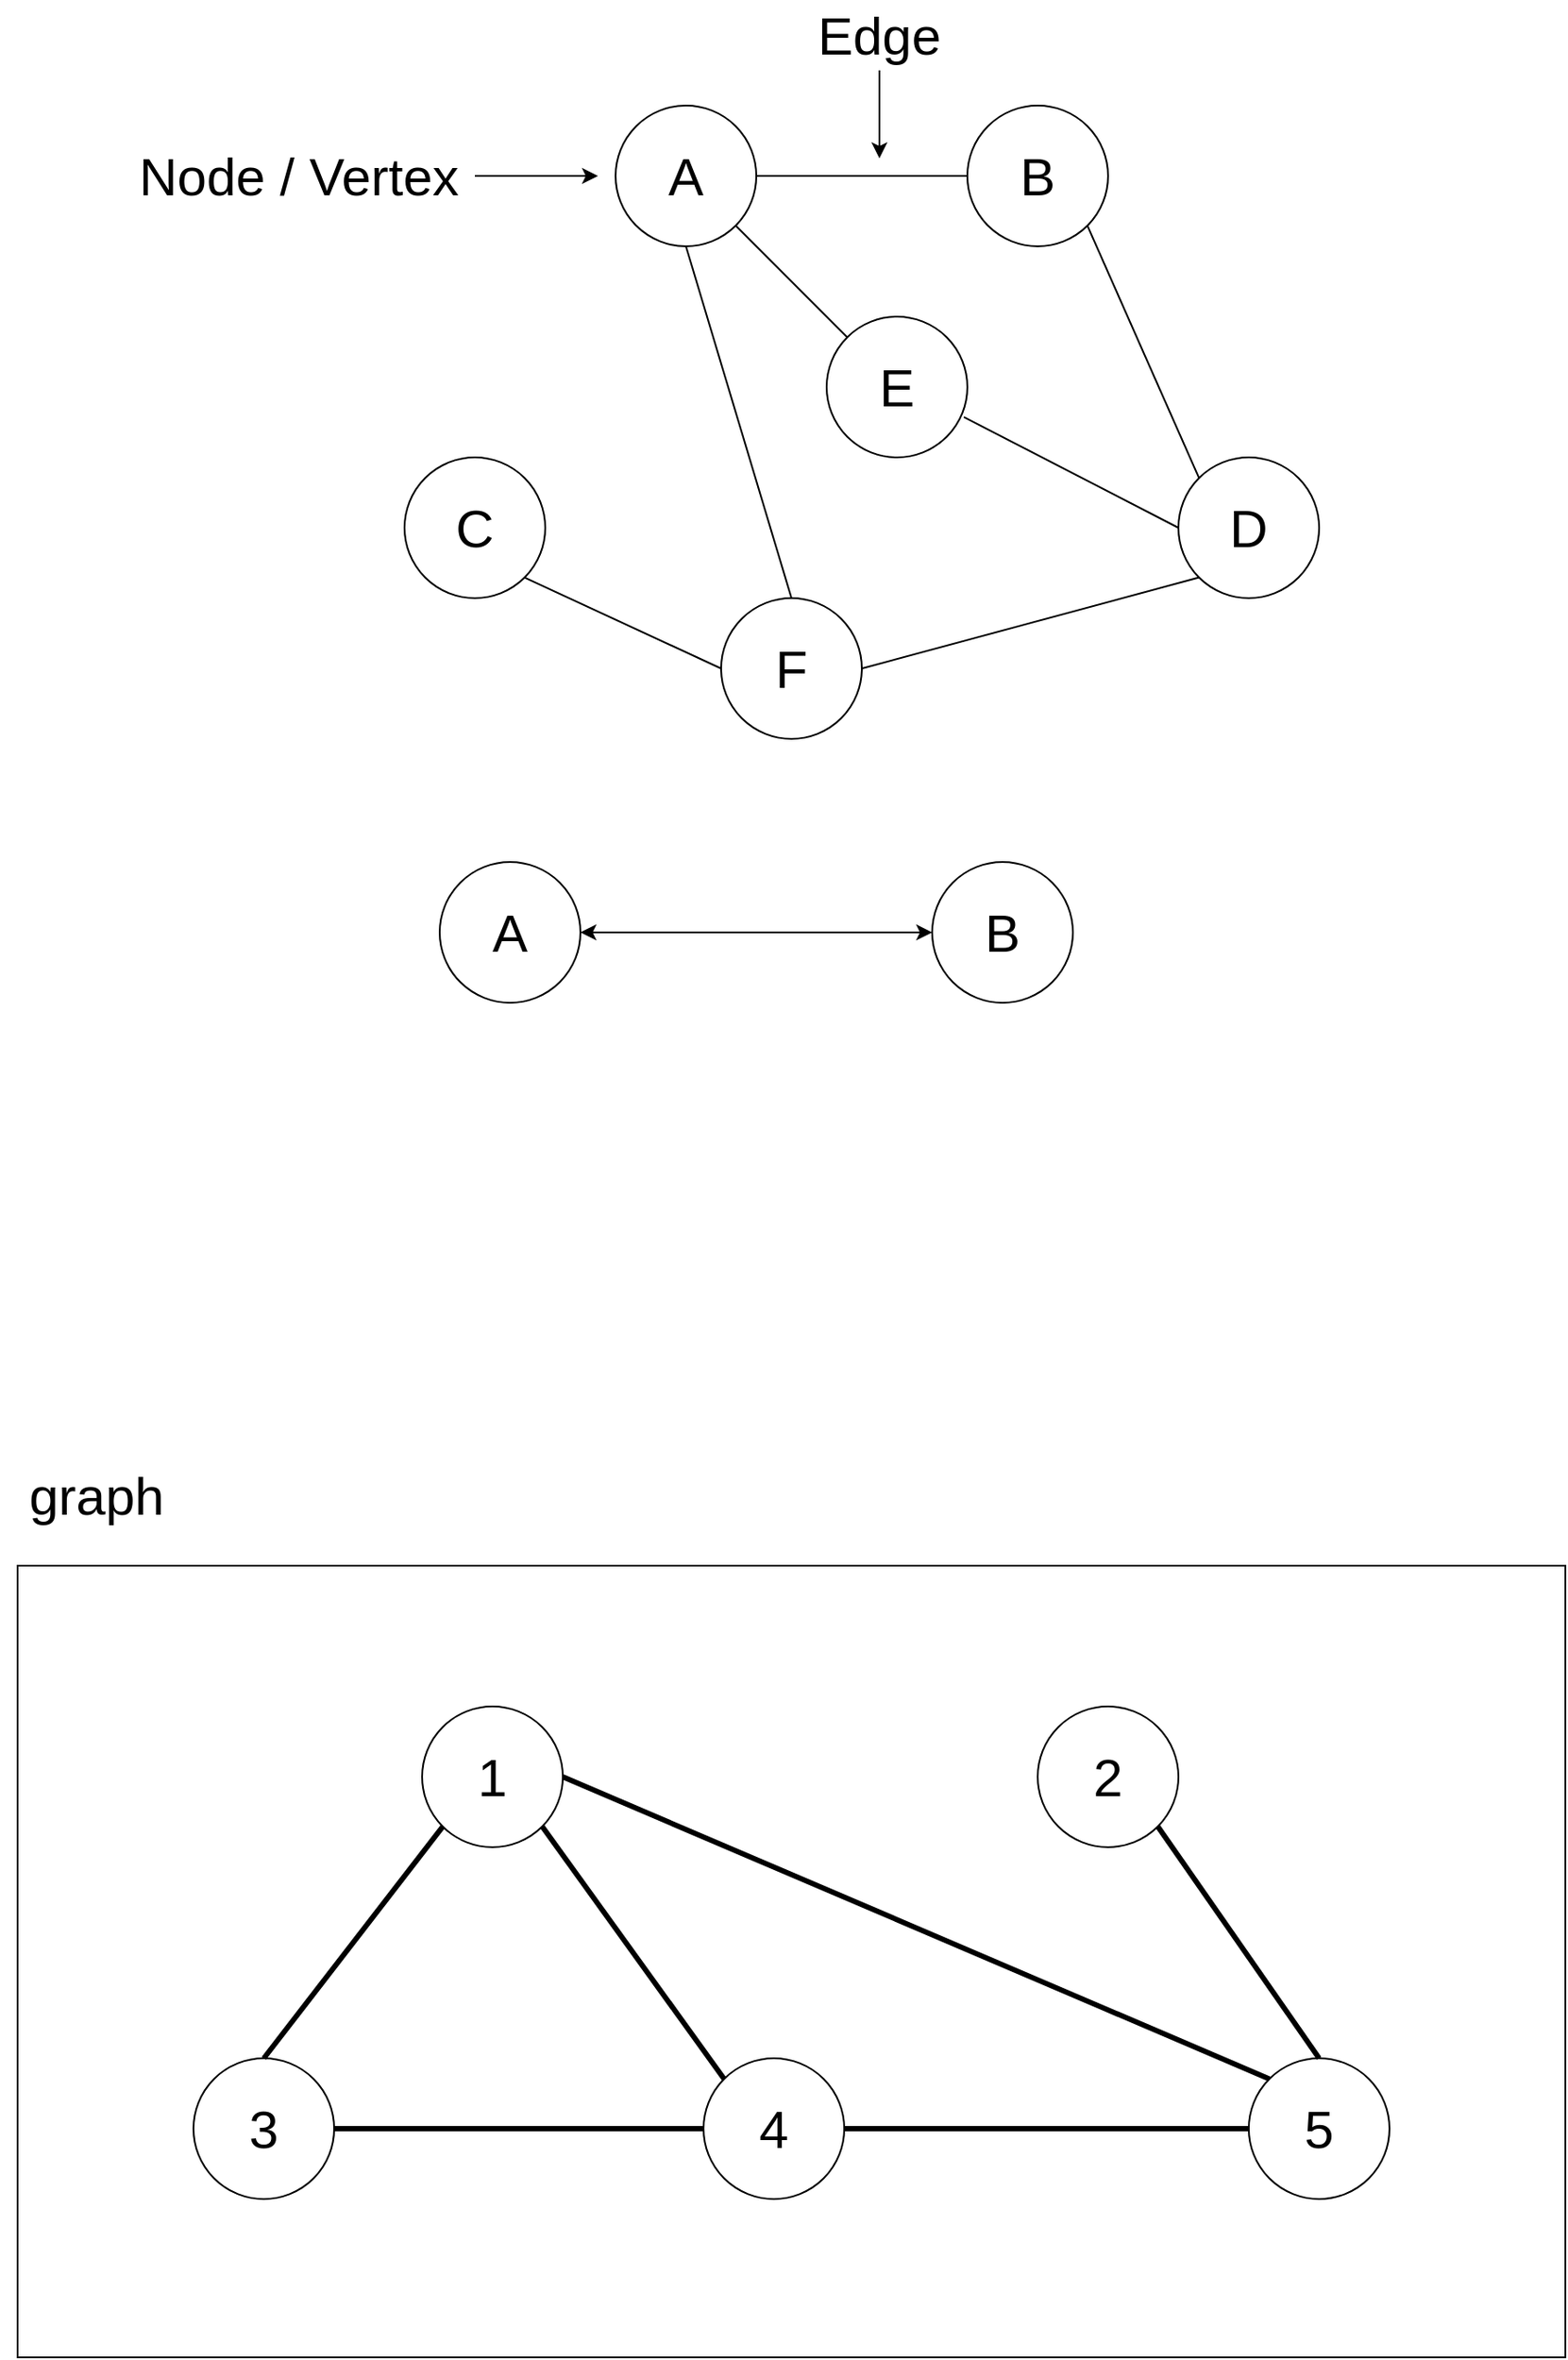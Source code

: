 <mxfile version="13.0.5" type="device"><diagram id="_ACUr9-bnXmTfMXNdZh7" name="Page-1"><mxGraphModel dx="1730" dy="1817" grid="1" gridSize="10" guides="1" tooltips="1" connect="1" arrows="1" fold="1" page="1" pageScale="1" pageWidth="1100" pageHeight="850" math="0" shadow="0"><root><mxCell id="0"/><mxCell id="1" parent="0"/><mxCell id="wNrPDALJnP56GIIywSf3-1" value="&lt;font style=&quot;font-size: 30px&quot;&gt;A&lt;/font&gt;" style="ellipse;whiteSpace=wrap;html=1;aspect=fixed;" vertex="1" parent="1"><mxGeometry x="460" y="-710" width="80" height="80" as="geometry"/></mxCell><mxCell id="wNrPDALJnP56GIIywSf3-2" value="&lt;font style=&quot;font-size: 30px&quot;&gt;B&lt;/font&gt;" style="ellipse;whiteSpace=wrap;html=1;aspect=fixed;" vertex="1" parent="1"><mxGeometry x="660" y="-710" width="80" height="80" as="geometry"/></mxCell><mxCell id="wNrPDALJnP56GIIywSf3-3" value="&lt;font style=&quot;font-size: 30px&quot;&gt;E&lt;/font&gt;" style="ellipse;whiteSpace=wrap;html=1;aspect=fixed;" vertex="1" parent="1"><mxGeometry x="580" y="-590" width="80" height="80" as="geometry"/></mxCell><mxCell id="wNrPDALJnP56GIIywSf3-4" value="&lt;font style=&quot;font-size: 30px&quot;&gt;D&lt;/font&gt;" style="ellipse;whiteSpace=wrap;html=1;aspect=fixed;" vertex="1" parent="1"><mxGeometry x="780" y="-510" width="80" height="80" as="geometry"/></mxCell><mxCell id="wNrPDALJnP56GIIywSf3-5" value="&lt;font style=&quot;font-size: 30px&quot;&gt;C&lt;/font&gt;" style="ellipse;whiteSpace=wrap;html=1;aspect=fixed;" vertex="1" parent="1"><mxGeometry x="340" y="-510" width="80" height="80" as="geometry"/></mxCell><mxCell id="wNrPDALJnP56GIIywSf3-6" value="&lt;font style=&quot;font-size: 30px&quot;&gt;F&lt;/font&gt;" style="ellipse;whiteSpace=wrap;html=1;aspect=fixed;" vertex="1" parent="1"><mxGeometry x="520" y="-430" width="80" height="80" as="geometry"/></mxCell><mxCell id="wNrPDALJnP56GIIywSf3-11" style="edgeStyle=orthogonalEdgeStyle;rounded=0;orthogonalLoop=1;jettySize=auto;html=1;" edge="1" parent="1" source="wNrPDALJnP56GIIywSf3-8"><mxGeometry relative="1" as="geometry"><mxPoint x="450" y="-670" as="targetPoint"/></mxGeometry></mxCell><mxCell id="wNrPDALJnP56GIIywSf3-8" value="&lt;font style=&quot;font-size: 30px&quot;&gt;Node / Vertex&lt;/font&gt;" style="text;html=1;strokeColor=none;fillColor=none;align=center;verticalAlign=middle;whiteSpace=wrap;rounded=0;" vertex="1" parent="1"><mxGeometry x="180" y="-685" width="200" height="30" as="geometry"/></mxCell><mxCell id="wNrPDALJnP56GIIywSf3-12" value="" style="endArrow=none;html=1;exitX=1;exitY=0.5;exitDx=0;exitDy=0;entryX=0;entryY=0.5;entryDx=0;entryDy=0;" edge="1" parent="1" source="wNrPDALJnP56GIIywSf3-1" target="wNrPDALJnP56GIIywSf3-2"><mxGeometry width="50" height="50" relative="1" as="geometry"><mxPoint x="570" y="-660" as="sourcePoint"/><mxPoint x="620" y="-710" as="targetPoint"/></mxGeometry></mxCell><mxCell id="wNrPDALJnP56GIIywSf3-13" value="" style="endArrow=none;html=1;exitX=0.5;exitY=1;exitDx=0;exitDy=0;entryX=0.5;entryY=0;entryDx=0;entryDy=0;" edge="1" parent="1" source="wNrPDALJnP56GIIywSf3-1" target="wNrPDALJnP56GIIywSf3-6"><mxGeometry width="50" height="50" relative="1" as="geometry"><mxPoint x="500" y="-600" as="sourcePoint"/><mxPoint x="620" y="-600" as="targetPoint"/></mxGeometry></mxCell><mxCell id="wNrPDALJnP56GIIywSf3-14" value="" style="endArrow=none;html=1;exitX=1;exitY=1;exitDx=0;exitDy=0;entryX=0;entryY=0.5;entryDx=0;entryDy=0;" edge="1" parent="1" source="wNrPDALJnP56GIIywSf3-5" target="wNrPDALJnP56GIIywSf3-6"><mxGeometry width="50" height="50" relative="1" as="geometry"><mxPoint x="510" y="-620" as="sourcePoint"/><mxPoint x="570" y="-420" as="targetPoint"/></mxGeometry></mxCell><mxCell id="wNrPDALJnP56GIIywSf3-15" value="" style="endArrow=none;html=1;exitX=1;exitY=1;exitDx=0;exitDy=0;entryX=0;entryY=0;entryDx=0;entryDy=0;" edge="1" parent="1" source="wNrPDALJnP56GIIywSf3-1" target="wNrPDALJnP56GIIywSf3-3"><mxGeometry width="50" height="50" relative="1" as="geometry"><mxPoint x="570.004" y="-629.996" as="sourcePoint"/><mxPoint x="681.72" y="-578.28" as="targetPoint"/></mxGeometry></mxCell><mxCell id="wNrPDALJnP56GIIywSf3-16" value="" style="endArrow=none;html=1;exitX=0.975;exitY=0.713;exitDx=0;exitDy=0;entryX=0;entryY=0.5;entryDx=0;entryDy=0;exitPerimeter=0;" edge="1" parent="1" source="wNrPDALJnP56GIIywSf3-3" target="wNrPDALJnP56GIIywSf3-4"><mxGeometry width="50" height="50" relative="1" as="geometry"><mxPoint x="680.004" y="-581.716" as="sourcePoint"/><mxPoint x="743.436" y="-518.284" as="targetPoint"/></mxGeometry></mxCell><mxCell id="wNrPDALJnP56GIIywSf3-17" value="" style="endArrow=none;html=1;exitX=1;exitY=1;exitDx=0;exitDy=0;entryX=0;entryY=0;entryDx=0;entryDy=0;" edge="1" parent="1" source="wNrPDALJnP56GIIywSf3-2" target="wNrPDALJnP56GIIywSf3-4"><mxGeometry width="50" height="50" relative="1" as="geometry"><mxPoint x="790" y="-670" as="sourcePoint"/><mxPoint x="910" y="-590" as="targetPoint"/></mxGeometry></mxCell><mxCell id="wNrPDALJnP56GIIywSf3-18" value="" style="endArrow=none;html=1;exitX=1;exitY=0.5;exitDx=0;exitDy=0;entryX=0;entryY=1;entryDx=0;entryDy=0;" edge="1" parent="1" source="wNrPDALJnP56GIIywSf3-6" target="wNrPDALJnP56GIIywSf3-4"><mxGeometry width="50" height="50" relative="1" as="geometry"><mxPoint x="658" y="-390" as="sourcePoint"/><mxPoint x="780" y="-327.04" as="targetPoint"/></mxGeometry></mxCell><mxCell id="wNrPDALJnP56GIIywSf3-20" style="edgeStyle=orthogonalEdgeStyle;rounded=0;orthogonalLoop=1;jettySize=auto;html=1;" edge="1" parent="1" source="wNrPDALJnP56GIIywSf3-19"><mxGeometry relative="1" as="geometry"><mxPoint x="610" y="-680" as="targetPoint"/></mxGeometry></mxCell><mxCell id="wNrPDALJnP56GIIywSf3-19" value="&lt;font style=&quot;font-size: 30px&quot;&gt;Edge&lt;/font&gt;" style="text;html=1;strokeColor=none;fillColor=none;align=center;verticalAlign=middle;whiteSpace=wrap;rounded=0;" vertex="1" parent="1"><mxGeometry x="555" y="-770" width="110" height="40" as="geometry"/></mxCell><mxCell id="wNrPDALJnP56GIIywSf3-21" value="&lt;font style=&quot;font-size: 30px&quot;&gt;A&lt;/font&gt;" style="ellipse;whiteSpace=wrap;html=1;aspect=fixed;" vertex="1" parent="1"><mxGeometry x="360" y="-280" width="80" height="80" as="geometry"/></mxCell><mxCell id="wNrPDALJnP56GIIywSf3-22" value="&lt;font style=&quot;font-size: 30px&quot;&gt;B&lt;/font&gt;" style="ellipse;whiteSpace=wrap;html=1;aspect=fixed;" vertex="1" parent="1"><mxGeometry x="640" y="-280" width="80" height="80" as="geometry"/></mxCell><mxCell id="wNrPDALJnP56GIIywSf3-23" value="" style="endArrow=classic;html=1;exitX=1;exitY=0.5;exitDx=0;exitDy=0;entryX=0;entryY=0.5;entryDx=0;entryDy=0;startArrow=classic;startFill=1;endFill=1;" edge="1" parent="1" source="wNrPDALJnP56GIIywSf3-21" target="wNrPDALJnP56GIIywSf3-22"><mxGeometry width="50" height="50" relative="1" as="geometry"><mxPoint x="470" y="-230" as="sourcePoint"/><mxPoint x="520" y="-280" as="targetPoint"/></mxGeometry></mxCell><mxCell id="wNrPDALJnP56GIIywSf3-27" value="" style="rounded=0;whiteSpace=wrap;html=1;" vertex="1" parent="1"><mxGeometry x="120" y="120" width="880" height="450" as="geometry"/></mxCell><mxCell id="wNrPDALJnP56GIIywSf3-28" value="&lt;font style=&quot;font-size: 30px&quot;&gt;graph&lt;/font&gt;" style="text;html=1;strokeColor=none;fillColor=none;align=center;verticalAlign=middle;whiteSpace=wrap;rounded=0;" vertex="1" parent="1"><mxGeometry x="110" y="60" width="110" height="40" as="geometry"/></mxCell><mxCell id="wNrPDALJnP56GIIywSf3-29" value="&lt;font style=&quot;font-size: 30px&quot;&gt;1&lt;/font&gt;" style="ellipse;whiteSpace=wrap;html=1;aspect=fixed;" vertex="1" parent="1"><mxGeometry x="350" y="200" width="80" height="80" as="geometry"/></mxCell><mxCell id="wNrPDALJnP56GIIywSf3-30" value="&lt;font style=&quot;font-size: 30px&quot;&gt;2&lt;/font&gt;" style="ellipse;whiteSpace=wrap;html=1;aspect=fixed;" vertex="1" parent="1"><mxGeometry x="700" y="200" width="80" height="80" as="geometry"/></mxCell><mxCell id="wNrPDALJnP56GIIywSf3-31" value="&lt;font style=&quot;font-size: 30px&quot;&gt;3&lt;/font&gt;" style="ellipse;whiteSpace=wrap;html=1;aspect=fixed;" vertex="1" parent="1"><mxGeometry x="220" y="400" width="80" height="80" as="geometry"/></mxCell><mxCell id="wNrPDALJnP56GIIywSf3-32" value="&lt;font style=&quot;font-size: 30px&quot;&gt;4&lt;/font&gt;" style="ellipse;whiteSpace=wrap;html=1;aspect=fixed;" vertex="1" parent="1"><mxGeometry x="510" y="400" width="80" height="80" as="geometry"/></mxCell><mxCell id="wNrPDALJnP56GIIywSf3-33" value="&lt;font style=&quot;font-size: 30px&quot;&gt;5&lt;/font&gt;" style="ellipse;whiteSpace=wrap;html=1;aspect=fixed;" vertex="1" parent="1"><mxGeometry x="820" y="400" width="80" height="80" as="geometry"/></mxCell><mxCell id="wNrPDALJnP56GIIywSf3-34" value="" style="endArrow=none;html=1;strokeWidth=3;entryX=0;entryY=1;entryDx=0;entryDy=0;exitX=0.5;exitY=0;exitDx=0;exitDy=0;" edge="1" parent="1" source="wNrPDALJnP56GIIywSf3-31" target="wNrPDALJnP56GIIywSf3-29"><mxGeometry width="50" height="50" relative="1" as="geometry"><mxPoint x="580" y="370" as="sourcePoint"/><mxPoint x="630" y="320" as="targetPoint"/></mxGeometry></mxCell><mxCell id="wNrPDALJnP56GIIywSf3-35" value="" style="endArrow=none;html=1;strokeWidth=3;entryX=1;entryY=1;entryDx=0;entryDy=0;exitX=0;exitY=0;exitDx=0;exitDy=0;" edge="1" parent="1" source="wNrPDALJnP56GIIywSf3-32" target="wNrPDALJnP56GIIywSf3-29"><mxGeometry width="50" height="50" relative="1" as="geometry"><mxPoint x="270" y="395" as="sourcePoint"/><mxPoint x="371.716" y="278.284" as="targetPoint"/></mxGeometry></mxCell><mxCell id="wNrPDALJnP56GIIywSf3-36" value="" style="endArrow=none;html=1;strokeWidth=3;entryX=1;entryY=0.5;entryDx=0;entryDy=0;exitX=0;exitY=0;exitDx=0;exitDy=0;" edge="1" parent="1" source="wNrPDALJnP56GIIywSf3-33" target="wNrPDALJnP56GIIywSf3-29"><mxGeometry width="50" height="50" relative="1" as="geometry"><mxPoint x="683.436" y="368.436" as="sourcePoint"/><mxPoint x="580.004" y="240.004" as="targetPoint"/></mxGeometry></mxCell><mxCell id="wNrPDALJnP56GIIywSf3-37" value="" style="endArrow=none;html=1;strokeWidth=3;entryX=1;entryY=1;entryDx=0;entryDy=0;exitX=0.5;exitY=0;exitDx=0;exitDy=0;" edge="1" parent="1" source="wNrPDALJnP56GIIywSf3-33" target="wNrPDALJnP56GIIywSf3-30"><mxGeometry width="50" height="50" relative="1" as="geometry"><mxPoint x="1151.716" y="423.356" as="sourcePoint"/><mxPoint x="750.0" y="266.64" as="targetPoint"/></mxGeometry></mxCell><mxCell id="wNrPDALJnP56GIIywSf3-38" value="" style="endArrow=none;html=1;strokeWidth=3;entryX=1;entryY=0.5;entryDx=0;entryDy=0;exitX=0;exitY=0.5;exitDx=0;exitDy=0;" edge="1" parent="1" source="wNrPDALJnP56GIIywSf3-33" target="wNrPDALJnP56GIIywSf3-32"><mxGeometry width="50" height="50" relative="1" as="geometry"><mxPoint x="820" y="526.72" as="sourcePoint"/><mxPoint x="688.284" y="410.004" as="targetPoint"/></mxGeometry></mxCell><mxCell id="wNrPDALJnP56GIIywSf3-39" value="" style="endArrow=none;html=1;strokeWidth=3;entryX=1;entryY=0.5;entryDx=0;entryDy=0;exitX=0;exitY=0.5;exitDx=0;exitDy=0;" edge="1" parent="1" source="wNrPDALJnP56GIIywSf3-32" target="wNrPDALJnP56GIIywSf3-31"><mxGeometry width="50" height="50" relative="1" as="geometry"><mxPoint x="830" y="435" as="sourcePoint"/><mxPoint x="600" y="435" as="targetPoint"/></mxGeometry></mxCell></root></mxGraphModel></diagram></mxfile>